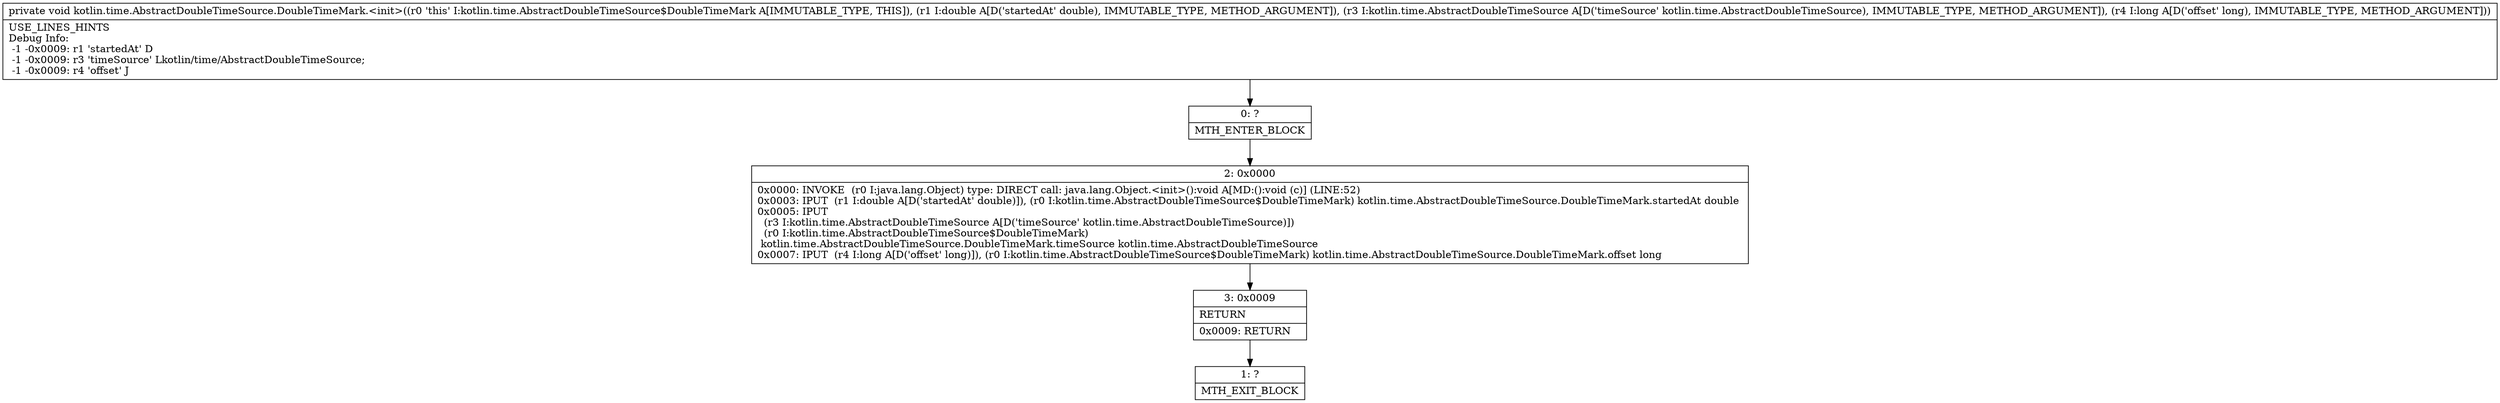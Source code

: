digraph "CFG forkotlin.time.AbstractDoubleTimeSource.DoubleTimeMark.\<init\>(DLkotlin\/time\/AbstractDoubleTimeSource;J)V" {
Node_0 [shape=record,label="{0\:\ ?|MTH_ENTER_BLOCK\l}"];
Node_2 [shape=record,label="{2\:\ 0x0000|0x0000: INVOKE  (r0 I:java.lang.Object) type: DIRECT call: java.lang.Object.\<init\>():void A[MD:():void (c)] (LINE:52)\l0x0003: IPUT  (r1 I:double A[D('startedAt' double)]), (r0 I:kotlin.time.AbstractDoubleTimeSource$DoubleTimeMark) kotlin.time.AbstractDoubleTimeSource.DoubleTimeMark.startedAt double \l0x0005: IPUT  \l  (r3 I:kotlin.time.AbstractDoubleTimeSource A[D('timeSource' kotlin.time.AbstractDoubleTimeSource)])\l  (r0 I:kotlin.time.AbstractDoubleTimeSource$DoubleTimeMark)\l kotlin.time.AbstractDoubleTimeSource.DoubleTimeMark.timeSource kotlin.time.AbstractDoubleTimeSource \l0x0007: IPUT  (r4 I:long A[D('offset' long)]), (r0 I:kotlin.time.AbstractDoubleTimeSource$DoubleTimeMark) kotlin.time.AbstractDoubleTimeSource.DoubleTimeMark.offset long \l}"];
Node_3 [shape=record,label="{3\:\ 0x0009|RETURN\l|0x0009: RETURN   \l}"];
Node_1 [shape=record,label="{1\:\ ?|MTH_EXIT_BLOCK\l}"];
MethodNode[shape=record,label="{private void kotlin.time.AbstractDoubleTimeSource.DoubleTimeMark.\<init\>((r0 'this' I:kotlin.time.AbstractDoubleTimeSource$DoubleTimeMark A[IMMUTABLE_TYPE, THIS]), (r1 I:double A[D('startedAt' double), IMMUTABLE_TYPE, METHOD_ARGUMENT]), (r3 I:kotlin.time.AbstractDoubleTimeSource A[D('timeSource' kotlin.time.AbstractDoubleTimeSource), IMMUTABLE_TYPE, METHOD_ARGUMENT]), (r4 I:long A[D('offset' long), IMMUTABLE_TYPE, METHOD_ARGUMENT]))  | USE_LINES_HINTS\lDebug Info:\l  \-1 \-0x0009: r1 'startedAt' D\l  \-1 \-0x0009: r3 'timeSource' Lkotlin\/time\/AbstractDoubleTimeSource;\l  \-1 \-0x0009: r4 'offset' J\l}"];
MethodNode -> Node_0;Node_0 -> Node_2;
Node_2 -> Node_3;
Node_3 -> Node_1;
}

